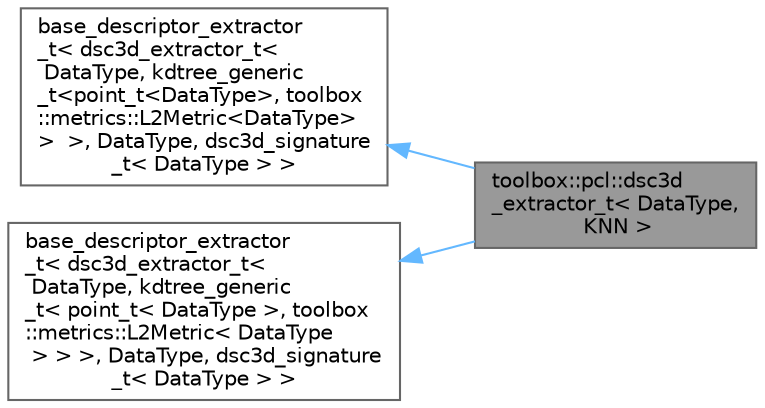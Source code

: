 digraph "toolbox::pcl::dsc3d_extractor_t&lt; DataType, KNN &gt;"
{
 // LATEX_PDF_SIZE
  bgcolor="transparent";
  edge [fontname=Helvetica,fontsize=10,labelfontname=Helvetica,labelfontsize=10];
  node [fontname=Helvetica,fontsize=10,shape=box,height=0.2,width=0.4];
  rankdir="LR";
  Node1 [id="Node000001",label="toolbox::pcl::dsc3d\l_extractor_t\< DataType,\l KNN \>",height=0.2,width=0.4,color="gray40", fillcolor="grey60", style="filled", fontcolor="black",tooltip=" "];
  Node2 -> Node1 [id="edge1_Node000001_Node000002",dir="back",color="steelblue1",style="solid",tooltip=" "];
  Node2 [id="Node000002",label="base_descriptor_extractor\l_t\< dsc3d_extractor_t\<\l DataType, kdtree_generic\l_t\<point_t\<DataType\>, toolbox\l::metrics::L2Metric\<DataType\>\l\>  \>, DataType, dsc3d_signature\l_t\< DataType \> \>",height=0.2,width=0.4,color="gray40", fillcolor="white", style="filled",tooltip=" "];
  Node3 -> Node1 [id="edge2_Node000001_Node000003",dir="back",color="steelblue1",style="solid",tooltip=" "];
  Node3 [id="Node000003",label="base_descriptor_extractor\l_t\< dsc3d_extractor_t\<\l DataType, kdtree_generic\l_t\< point_t\< DataType \>, toolbox\l::metrics::L2Metric\< DataType\l \> \> \>, DataType, dsc3d_signature\l_t\< DataType \> \>",height=0.2,width=0.4,color="gray40", fillcolor="white", style="filled",tooltip=" "];
}
